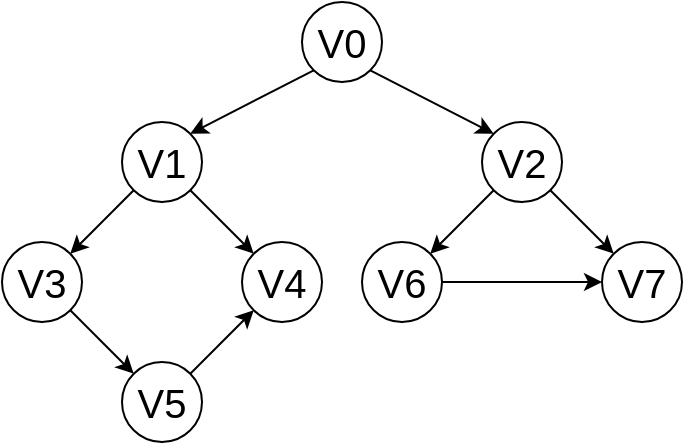 <mxfile version="15.4.0" type="device"><diagram id="Z0ROBmFZYeLb_4fSecTM" name="第 1 页"><mxGraphModel dx="410" dy="234" grid="1" gridSize="10" guides="1" tooltips="1" connect="1" arrows="1" fold="1" page="1" pageScale="1" pageWidth="827" pageHeight="1169" math="0" shadow="0"><root><mxCell id="0"/><mxCell id="1" parent="0"/><mxCell id="eoCLcJ0wUC_n12QLoKEI-17" style="edgeStyle=none;rounded=0;orthogonalLoop=1;jettySize=auto;html=1;exitX=0;exitY=1;exitDx=0;exitDy=0;fontSize=20;entryX=1;entryY=0;entryDx=0;entryDy=0;" edge="1" parent="1" source="eoCLcJ0wUC_n12QLoKEI-1" target="eoCLcJ0wUC_n12QLoKEI-7"><mxGeometry relative="1" as="geometry"/></mxCell><mxCell id="eoCLcJ0wUC_n12QLoKEI-23" style="edgeStyle=none;rounded=0;orthogonalLoop=1;jettySize=auto;html=1;exitX=1;exitY=1;exitDx=0;exitDy=0;entryX=0;entryY=0;entryDx=0;entryDy=0;fontSize=20;" edge="1" parent="1" source="eoCLcJ0wUC_n12QLoKEI-1" target="eoCLcJ0wUC_n12QLoKEI-8"><mxGeometry relative="1" as="geometry"/></mxCell><mxCell id="eoCLcJ0wUC_n12QLoKEI-1" value="V0" style="ellipse;whiteSpace=wrap;html=1;aspect=fixed;fontSize=20;" vertex="1" parent="1"><mxGeometry x="390" y="200" width="40" height="40" as="geometry"/></mxCell><mxCell id="eoCLcJ0wUC_n12QLoKEI-2" value="V7" style="ellipse;whiteSpace=wrap;html=1;aspect=fixed;fontSize=20;" vertex="1" parent="1"><mxGeometry x="540" y="320" width="40" height="40" as="geometry"/></mxCell><mxCell id="eoCLcJ0wUC_n12QLoKEI-26" style="edgeStyle=none;rounded=0;orthogonalLoop=1;jettySize=auto;html=1;exitX=1;exitY=0.5;exitDx=0;exitDy=0;entryX=0;entryY=0.5;entryDx=0;entryDy=0;fontSize=20;" edge="1" parent="1" source="eoCLcJ0wUC_n12QLoKEI-3" target="eoCLcJ0wUC_n12QLoKEI-2"><mxGeometry relative="1" as="geometry"/></mxCell><mxCell id="eoCLcJ0wUC_n12QLoKEI-3" value="V6" style="ellipse;whiteSpace=wrap;html=1;aspect=fixed;fontSize=20;" vertex="1" parent="1"><mxGeometry x="420" y="320" width="40" height="40" as="geometry"/></mxCell><mxCell id="eoCLcJ0wUC_n12QLoKEI-20" style="edgeStyle=none;rounded=0;orthogonalLoop=1;jettySize=auto;html=1;exitX=1;exitY=1;exitDx=0;exitDy=0;entryX=0;entryY=0;entryDx=0;entryDy=0;fontSize=20;" edge="1" parent="1" source="eoCLcJ0wUC_n12QLoKEI-4" target="eoCLcJ0wUC_n12QLoKEI-6"><mxGeometry relative="1" as="geometry"/></mxCell><mxCell id="eoCLcJ0wUC_n12QLoKEI-4" value="V3" style="ellipse;whiteSpace=wrap;html=1;aspect=fixed;fontSize=20;" vertex="1" parent="1"><mxGeometry x="240" y="320" width="40" height="40" as="geometry"/></mxCell><mxCell id="eoCLcJ0wUC_n12QLoKEI-5" value="V4" style="ellipse;whiteSpace=wrap;html=1;aspect=fixed;fontSize=20;" vertex="1" parent="1"><mxGeometry x="360" y="320" width="40" height="40" as="geometry"/></mxCell><mxCell id="eoCLcJ0wUC_n12QLoKEI-21" style="edgeStyle=none;rounded=0;orthogonalLoop=1;jettySize=auto;html=1;exitX=1;exitY=0;exitDx=0;exitDy=0;fontSize=20;" edge="1" parent="1" source="eoCLcJ0wUC_n12QLoKEI-6" target="eoCLcJ0wUC_n12QLoKEI-5"><mxGeometry relative="1" as="geometry"/></mxCell><mxCell id="eoCLcJ0wUC_n12QLoKEI-6" value="V5" style="ellipse;whiteSpace=wrap;html=1;aspect=fixed;fontSize=20;" vertex="1" parent="1"><mxGeometry x="300" y="380" width="40" height="40" as="geometry"/></mxCell><mxCell id="eoCLcJ0wUC_n12QLoKEI-18" style="edgeStyle=none;rounded=0;orthogonalLoop=1;jettySize=auto;html=1;exitX=0;exitY=1;exitDx=0;exitDy=0;fontSize=20;" edge="1" parent="1" source="eoCLcJ0wUC_n12QLoKEI-7" target="eoCLcJ0wUC_n12QLoKEI-4"><mxGeometry relative="1" as="geometry"/></mxCell><mxCell id="eoCLcJ0wUC_n12QLoKEI-19" style="edgeStyle=none;rounded=0;orthogonalLoop=1;jettySize=auto;html=1;exitX=1;exitY=1;exitDx=0;exitDy=0;entryX=0;entryY=0;entryDx=0;entryDy=0;fontSize=20;" edge="1" parent="1" source="eoCLcJ0wUC_n12QLoKEI-7" target="eoCLcJ0wUC_n12QLoKEI-5"><mxGeometry relative="1" as="geometry"/></mxCell><mxCell id="eoCLcJ0wUC_n12QLoKEI-7" value="V1" style="ellipse;whiteSpace=wrap;html=1;aspect=fixed;fontSize=20;" vertex="1" parent="1"><mxGeometry x="300" y="260" width="40" height="40" as="geometry"/></mxCell><mxCell id="eoCLcJ0wUC_n12QLoKEI-24" style="edgeStyle=none;rounded=0;orthogonalLoop=1;jettySize=auto;html=1;exitX=0;exitY=1;exitDx=0;exitDy=0;fontSize=20;" edge="1" parent="1" source="eoCLcJ0wUC_n12QLoKEI-8" target="eoCLcJ0wUC_n12QLoKEI-3"><mxGeometry relative="1" as="geometry"/></mxCell><mxCell id="eoCLcJ0wUC_n12QLoKEI-25" style="edgeStyle=none;rounded=0;orthogonalLoop=1;jettySize=auto;html=1;exitX=1;exitY=1;exitDx=0;exitDy=0;fontSize=20;" edge="1" parent="1" source="eoCLcJ0wUC_n12QLoKEI-8" target="eoCLcJ0wUC_n12QLoKEI-2"><mxGeometry relative="1" as="geometry"/></mxCell><mxCell id="eoCLcJ0wUC_n12QLoKEI-8" value="V2" style="ellipse;whiteSpace=wrap;html=1;aspect=fixed;fontSize=20;" vertex="1" parent="1"><mxGeometry x="480" y="260" width="40" height="40" as="geometry"/></mxCell></root></mxGraphModel></diagram></mxfile>